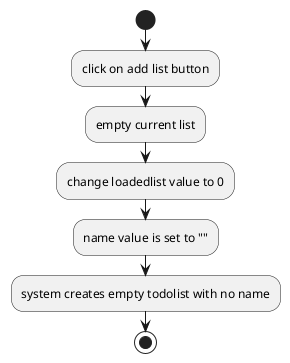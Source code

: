 @startuml AD2
start
:click on add list button;
:empty current list;
:change loadedlist value to 0;
:name value is set to "";
:system creates empty todolist with no name;
stop
@enduml